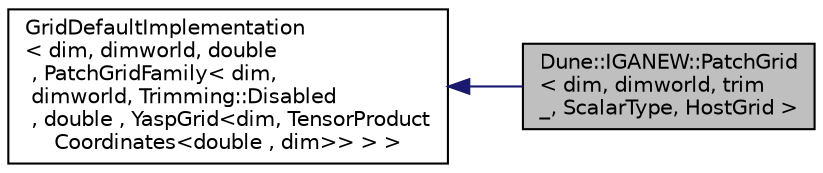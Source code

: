 digraph "Dune::IGANEW::PatchGrid&lt; dim, dimworld, trim_, ScalarType, HostGrid &gt;"
{
 // LATEX_PDF_SIZE
  edge [fontname="Helvetica",fontsize="10",labelfontname="Helvetica",labelfontsize="10"];
  node [fontname="Helvetica",fontsize="10",shape=record];
  rankdir="LR";
  Node1 [label="Dune::IGANEW::PatchGrid\l\< dim, dimworld, trim\l_, ScalarType, HostGrid \>",height=0.2,width=0.4,color="black", fillcolor="grey75", style="filled", fontcolor="black",tooltip="Provides a meta grid that is identical to its host."];
  Node2 -> Node1 [dir="back",color="midnightblue",fontsize="10",style="solid",fontname="Helvetica"];
  Node2 [label="GridDefaultImplementation\l\< dim, dimworld, double\l , PatchGridFamily\< dim,\l dimworld, Trimming::Disabled\l , double , YaspGrid\<dim, TensorProduct\lCoordinates\<double , dim\>\>  \> \>",height=0.2,width=0.4,color="black", fillcolor="white", style="filled",tooltip=" "];
}

